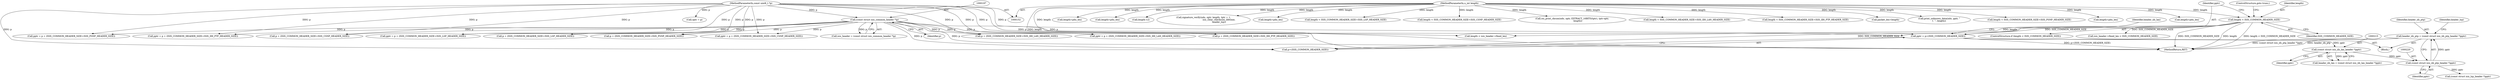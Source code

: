 digraph "0_tcpdump_3b32029db354cbc875127869d9b12a9addc75b50@pointer" {
"1000217" [label="(Call,header_iih_ptp = (const struct isis_iih_ptp_header *)pptr)"];
"1000219" [label="(Call,(const struct isis_iih_ptp_header *)pptr)"];
"1000214" [label="(Call,(const struct isis_iih_lan_header *)pptr)"];
"1000207" [label="(Call,pptr = p+(ISIS_COMMON_HEADER_SIZE))"];
"1000196" [label="(Call,(const struct isis_common_header *)p)"];
"1000154" [label="(MethodParameterIn,const uint8_t *p)"];
"1000203" [label="(Call,length < ISIS_COMMON_HEADER_SIZE)"];
"1000155" [label="(MethodParameterIn,u_int length)"];
"1000203" [label="(Call,length < ISIS_COMMON_HEADER_SIZE)"];
"1001187" [label="(Call,pptr = p + (ISIS_COMMON_HEADER_SIZE+ISIS_CSNP_HEADER_SIZE))"];
"1000155" [label="(MethodParameterIn,u_int length)"];
"1001307" [label="(Call,pptr = p + (ISIS_COMMON_HEADER_SIZE+ISIS_PSNP_HEADER_SIZE))"];
"1000887" [label="(Call,length=pdu_len)"];
"1000795" [label="(Call,pptr = p + (ISIS_COMMON_HEADER_SIZE+ISIS_IIH_PTP_HEADER_SIZE))"];
"1001189" [label="(Call,p + (ISIS_COMMON_HEADER_SIZE+ISIS_CSNP_HEADER_SIZE))"];
"1000739" [label="(Call,length=pdu_len)"];
"1000218" [label="(Identifier,header_iih_ptp)"];
"1000592" [label="(Call,length=pdu_len)"];
"1001047" [label="(Call,pptr = p + (ISIS_COMMON_HEADER_SIZE+ISIS_LSP_HEADER_SIZE))"];
"1001131" [label="(Call,length=pdu_len)"];
"1000927" [label="(Call,length-12)"];
"1000205" [label="(Identifier,ISIS_COMMON_HEADER_SIZE)"];
"1000191" [label="(Call,optr = p)"];
"1000223" [label="(Identifier,header_lsp)"];
"1000216" [label="(Identifier,pptr)"];
"1000206" [label="(ControlStructure,goto trunc;)"];
"1000219" [label="(Call,(const struct isis_iih_ptp_header *)pptr)"];
"1000202" [label="(ControlStructure,if (length < ISIS_COMMON_HEADER_SIZE))"];
"1000207" [label="(Call,pptr = p+(ISIS_COMMON_HEADER_SIZE))"];
"1001984" [label="(Call,signature_verify(ndo, optr, length, tptr + 1,\n                                            isis_clear_checksum_lifetime,\n                                            header_lsp))"];
"1000204" [label="(Identifier,length)"];
"1001309" [label="(Call,p + (ISIS_COMMON_HEADER_SIZE+ISIS_PSNP_HEADER_SIZE))"];
"1000323" [label="(Call,isis_header->fixed_len < ISIS_COMMON_HEADER_SIZE)"];
"1000213" [label="(Identifier,header_iih_lan)"];
"1001271" [label="(Call,length=pdu_len)"];
"1000194" [label="(Call,isis_header = (const struct isis_common_header *)p)"];
"1003083" [label="(MethodReturn,RET)"];
"1000832" [label="(Call,length < ISIS_COMMON_HEADER_SIZE+ISIS_LSP_HEADER_SIZE)"];
"1001086" [label="(Call,length < ISIS_COMMON_HEADER_SIZE+ISIS_CSNP_HEADER_SIZE)"];
"1000198" [label="(Identifier,p)"];
"1000658" [label="(Call,p + (ISIS_COMMON_HEADER_SIZE+ISIS_IIH_LAN_HEADER_SIZE))"];
"1000221" [label="(Identifier,pptr)"];
"1000656" [label="(Call,pptr = p + (ISIS_COMMON_HEADER_SIZE+ISIS_IIH_LAN_HEADER_SIZE))"];
"1000797" [label="(Call,p + (ISIS_COMMON_HEADER_SIZE+ISIS_IIH_PTP_HEADER_SIZE))"];
"1000208" [label="(Identifier,pptr)"];
"1000224" [label="(Call,(const struct isis_lsp_header *)pptr)"];
"1000212" [label="(Call,header_iih_lan = (const struct isis_iih_lan_header *)pptr)"];
"1002571" [label="(Call,osi_print_cksum(ndo, optr, EXTRACT_16BITS(tptr), tptr-optr,\n                length))"];
"1000533" [label="(Call,length < ISIS_COMMON_HEADER_SIZE+ISIS_IIH_LAN_HEADER_SIZE)"];
"1000217" [label="(Call,header_iih_ptp = (const struct isis_iih_ptp_header *)pptr)"];
"1000304" [label="(Call,length < isis_header->fixed_len)"];
"1000694" [label="(Call,length < ISIS_COMMON_HEADER_SIZE+ISIS_IIH_PTP_HEADER_SIZE)"];
"1000188" [label="(Call,packet_len=length)"];
"1000209" [label="(Call,p+(ISIS_COMMON_HEADER_SIZE))"];
"1001049" [label="(Call,p + (ISIS_COMMON_HEADER_SIZE+ISIS_LSP_HEADER_SIZE))"];
"1000156" [label="(Block,)"];
"1001333" [label="(Call,print_unknown_data(ndo, pptr, \"\n\t  \", length))"];
"1000214" [label="(Call,(const struct isis_iih_lan_header *)pptr)"];
"1000154" [label="(MethodParameterIn,const uint8_t *p)"];
"1001226" [label="(Call,length < ISIS_COMMON_HEADER_SIZE+ISIS_PSNP_HEADER_SIZE)"];
"1000196" [label="(Call,(const struct isis_common_header *)p)"];
"1000217" -> "1000156"  [label="AST: "];
"1000217" -> "1000219"  [label="CFG: "];
"1000218" -> "1000217"  [label="AST: "];
"1000219" -> "1000217"  [label="AST: "];
"1000223" -> "1000217"  [label="CFG: "];
"1000217" -> "1003083"  [label="DDG: (const struct isis_iih_ptp_header *)pptr"];
"1000217" -> "1003083"  [label="DDG: header_iih_ptp"];
"1000219" -> "1000217"  [label="DDG: pptr"];
"1000219" -> "1000221"  [label="CFG: "];
"1000220" -> "1000219"  [label="AST: "];
"1000221" -> "1000219"  [label="AST: "];
"1000214" -> "1000219"  [label="DDG: pptr"];
"1000219" -> "1000224"  [label="DDG: pptr"];
"1000214" -> "1000212"  [label="AST: "];
"1000214" -> "1000216"  [label="CFG: "];
"1000215" -> "1000214"  [label="AST: "];
"1000216" -> "1000214"  [label="AST: "];
"1000212" -> "1000214"  [label="CFG: "];
"1000214" -> "1000212"  [label="DDG: pptr"];
"1000207" -> "1000214"  [label="DDG: pptr"];
"1000207" -> "1000156"  [label="AST: "];
"1000207" -> "1000209"  [label="CFG: "];
"1000208" -> "1000207"  [label="AST: "];
"1000209" -> "1000207"  [label="AST: "];
"1000213" -> "1000207"  [label="CFG: "];
"1000207" -> "1003083"  [label="DDG: p+(ISIS_COMMON_HEADER_SIZE)"];
"1000196" -> "1000207"  [label="DDG: p"];
"1000154" -> "1000207"  [label="DDG: p"];
"1000203" -> "1000207"  [label="DDG: ISIS_COMMON_HEADER_SIZE"];
"1000196" -> "1000194"  [label="AST: "];
"1000196" -> "1000198"  [label="CFG: "];
"1000197" -> "1000196"  [label="AST: "];
"1000198" -> "1000196"  [label="AST: "];
"1000194" -> "1000196"  [label="CFG: "];
"1000196" -> "1003083"  [label="DDG: p"];
"1000196" -> "1000194"  [label="DDG: p"];
"1000154" -> "1000196"  [label="DDG: p"];
"1000196" -> "1000209"  [label="DDG: p"];
"1000196" -> "1000656"  [label="DDG: p"];
"1000196" -> "1000658"  [label="DDG: p"];
"1000196" -> "1000795"  [label="DDG: p"];
"1000196" -> "1000797"  [label="DDG: p"];
"1000196" -> "1001047"  [label="DDG: p"];
"1000196" -> "1001049"  [label="DDG: p"];
"1000196" -> "1001187"  [label="DDG: p"];
"1000196" -> "1001189"  [label="DDG: p"];
"1000196" -> "1001307"  [label="DDG: p"];
"1000196" -> "1001309"  [label="DDG: p"];
"1000154" -> "1000152"  [label="AST: "];
"1000154" -> "1003083"  [label="DDG: p"];
"1000154" -> "1000191"  [label="DDG: p"];
"1000154" -> "1000209"  [label="DDG: p"];
"1000154" -> "1000656"  [label="DDG: p"];
"1000154" -> "1000658"  [label="DDG: p"];
"1000154" -> "1000795"  [label="DDG: p"];
"1000154" -> "1000797"  [label="DDG: p"];
"1000154" -> "1001047"  [label="DDG: p"];
"1000154" -> "1001049"  [label="DDG: p"];
"1000154" -> "1001187"  [label="DDG: p"];
"1000154" -> "1001189"  [label="DDG: p"];
"1000154" -> "1001307"  [label="DDG: p"];
"1000154" -> "1001309"  [label="DDG: p"];
"1000203" -> "1000202"  [label="AST: "];
"1000203" -> "1000205"  [label="CFG: "];
"1000204" -> "1000203"  [label="AST: "];
"1000205" -> "1000203"  [label="AST: "];
"1000206" -> "1000203"  [label="CFG: "];
"1000208" -> "1000203"  [label="CFG: "];
"1000203" -> "1003083"  [label="DDG: length < ISIS_COMMON_HEADER_SIZE"];
"1000203" -> "1003083"  [label="DDG: ISIS_COMMON_HEADER_SIZE"];
"1000203" -> "1003083"  [label="DDG: length"];
"1000155" -> "1000203"  [label="DDG: length"];
"1000203" -> "1000209"  [label="DDG: ISIS_COMMON_HEADER_SIZE"];
"1000203" -> "1000304"  [label="DDG: length"];
"1000203" -> "1000323"  [label="DDG: ISIS_COMMON_HEADER_SIZE"];
"1000155" -> "1000152"  [label="AST: "];
"1000155" -> "1003083"  [label="DDG: length"];
"1000155" -> "1000188"  [label="DDG: length"];
"1000155" -> "1000304"  [label="DDG: length"];
"1000155" -> "1000533"  [label="DDG: length"];
"1000155" -> "1000592"  [label="DDG: length"];
"1000155" -> "1000694"  [label="DDG: length"];
"1000155" -> "1000739"  [label="DDG: length"];
"1000155" -> "1000832"  [label="DDG: length"];
"1000155" -> "1000887"  [label="DDG: length"];
"1000155" -> "1000927"  [label="DDG: length"];
"1000155" -> "1001086"  [label="DDG: length"];
"1000155" -> "1001131"  [label="DDG: length"];
"1000155" -> "1001226"  [label="DDG: length"];
"1000155" -> "1001271"  [label="DDG: length"];
"1000155" -> "1001333"  [label="DDG: length"];
"1000155" -> "1001984"  [label="DDG: length"];
"1000155" -> "1002571"  [label="DDG: length"];
}
